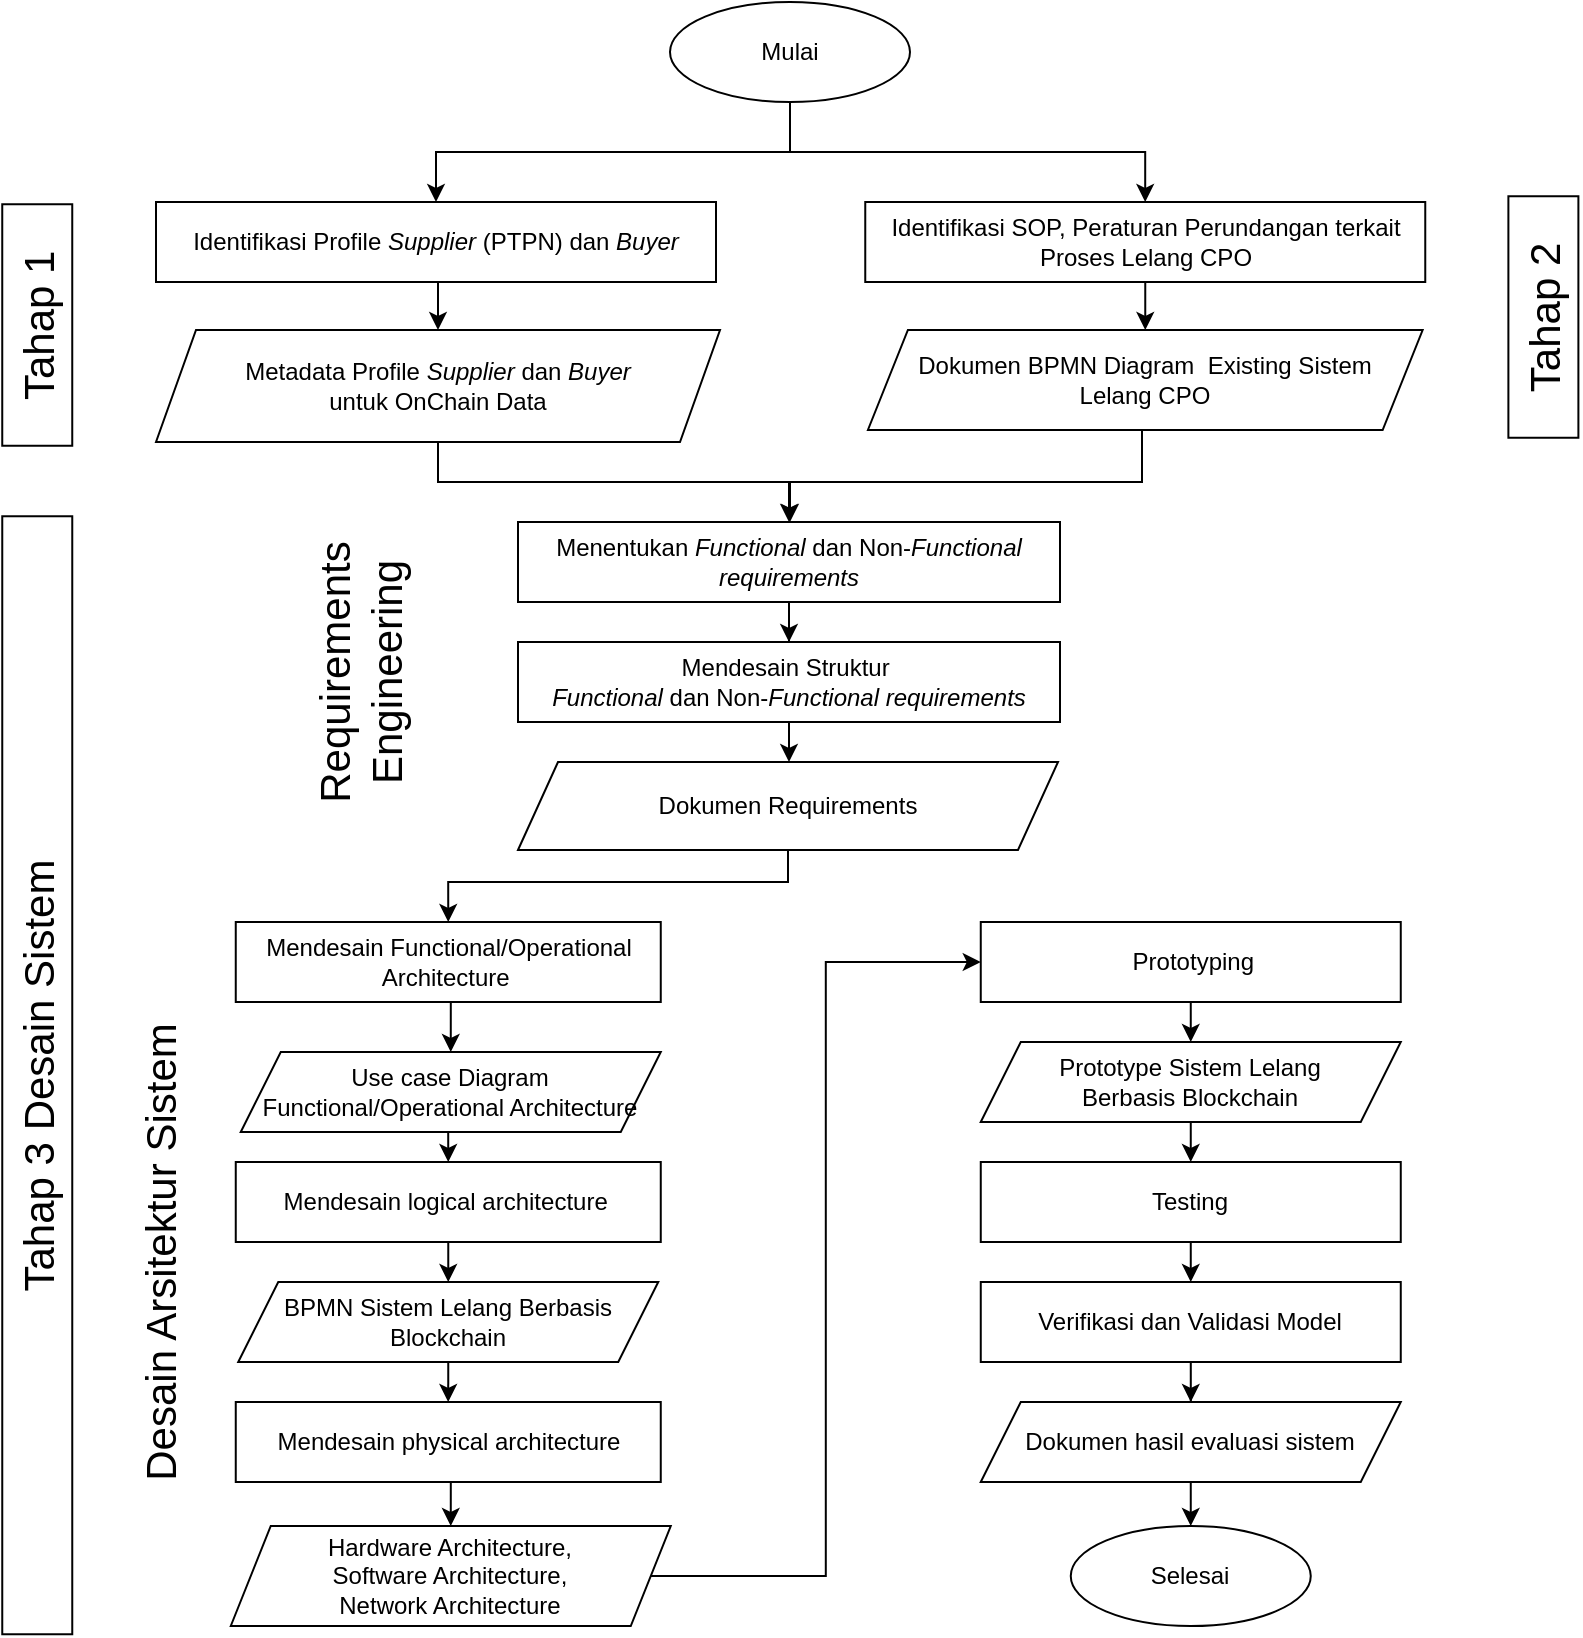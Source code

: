 <mxfile version="20.8.21" type="github">
  <diagram id="9HLhW9o5Pn7bnSsW2eLf" name="Page-1">
    <mxGraphModel dx="1615" dy="958" grid="1" gridSize="10" guides="1" tooltips="1" connect="1" arrows="1" fold="1" page="1" pageScale="1" pageWidth="850" pageHeight="1100" math="0" shadow="0">
      <root>
        <mxCell id="0" />
        <mxCell id="1" parent="0" />
        <mxCell id="ZeT_8LXsEwuCCdMTnaNI-12" style="edgeStyle=orthogonalEdgeStyle;rounded=0;orthogonalLoop=1;jettySize=auto;html=1;exitX=0.5;exitY=1;exitDx=0;exitDy=0;" edge="1" parent="1" source="5jKje8F0iwKBfb8MLztT-3" target="ZeT_8LXsEwuCCdMTnaNI-1">
          <mxGeometry relative="1" as="geometry" />
        </mxCell>
        <mxCell id="ZeT_8LXsEwuCCdMTnaNI-13" style="edgeStyle=orthogonalEdgeStyle;rounded=0;orthogonalLoop=1;jettySize=auto;html=1;exitX=0.5;exitY=1;exitDx=0;exitDy=0;" edge="1" parent="1" source="5jKje8F0iwKBfb8MLztT-3" target="ZeT_8LXsEwuCCdMTnaNI-3">
          <mxGeometry relative="1" as="geometry" />
        </mxCell>
        <mxCell id="5jKje8F0iwKBfb8MLztT-3" value="Mulai" style="ellipse;whiteSpace=wrap;html=1;" parent="1" vertex="1">
          <mxGeometry x="365" y="80" width="120" height="50" as="geometry" />
        </mxCell>
        <mxCell id="5jKje8F0iwKBfb8MLztT-16" value="Selesai" style="ellipse;whiteSpace=wrap;html=1;" parent="1" vertex="1">
          <mxGeometry x="565.38" y="842" width="120" height="50" as="geometry" />
        </mxCell>
        <mxCell id="YmFkH0KrsYM-fxtj9EKp-7" style="edgeStyle=orthogonalEdgeStyle;rounded=0;orthogonalLoop=1;jettySize=auto;html=1;exitX=0.5;exitY=1;exitDx=0;exitDy=0;" parent="1" source="tW3wjYKGY_-DUdyRMUnM-2" target="YmFkH0KrsYM-fxtj9EKp-1" edge="1">
          <mxGeometry relative="1" as="geometry" />
        </mxCell>
        <mxCell id="tW3wjYKGY_-DUdyRMUnM-2" value="&lt;span lang=&quot;EN-US&quot;&gt;Menentukan &lt;i&gt;Functional &lt;/i&gt;dan Non-&lt;i&gt;Functional&lt;/i&gt; &lt;i&gt;requirements&lt;/i&gt;&lt;/span&gt;" style="rounded=0;whiteSpace=wrap;html=1;" parent="1" vertex="1">
          <mxGeometry x="289" y="340" width="271" height="40" as="geometry" />
        </mxCell>
        <mxCell id="ZeT_8LXsEwuCCdMTnaNI-24" style="edgeStyle=orthogonalEdgeStyle;rounded=0;orthogonalLoop=1;jettySize=auto;html=1;exitX=0.5;exitY=1;exitDx=0;exitDy=0;" edge="1" parent="1" source="tW3wjYKGY_-DUdyRMUnM-8" target="tW3wjYKGY_-DUdyRMUnM-9">
          <mxGeometry relative="1" as="geometry" />
        </mxCell>
        <mxCell id="tW3wjYKGY_-DUdyRMUnM-8" value="BPMN Sistem Lelang Berbasis Blockchain" style="shape=parallelogram;perimeter=parallelogramPerimeter;whiteSpace=wrap;html=1;fixedSize=1;" parent="1" vertex="1">
          <mxGeometry x="149.13" y="720" width="210" height="40" as="geometry" />
        </mxCell>
        <mxCell id="ZeT_8LXsEwuCCdMTnaNI-25" style="edgeStyle=orthogonalEdgeStyle;rounded=0;orthogonalLoop=1;jettySize=auto;html=1;exitX=0.5;exitY=1;exitDx=0;exitDy=0;entryX=0.5;entryY=0;entryDx=0;entryDy=0;" edge="1" parent="1" source="tW3wjYKGY_-DUdyRMUnM-9" target="tW3wjYKGY_-DUdyRMUnM-10">
          <mxGeometry relative="1" as="geometry" />
        </mxCell>
        <mxCell id="tW3wjYKGY_-DUdyRMUnM-9" value="Mendesain physical architecture" style="rounded=0;whiteSpace=wrap;html=1;" parent="1" vertex="1">
          <mxGeometry x="147.88" y="780" width="212.5" height="40" as="geometry" />
        </mxCell>
        <mxCell id="ZeT_8LXsEwuCCdMTnaNI-26" style="edgeStyle=orthogonalEdgeStyle;rounded=0;orthogonalLoop=1;jettySize=auto;html=1;exitX=1;exitY=0.5;exitDx=0;exitDy=0;entryX=0;entryY=0.5;entryDx=0;entryDy=0;" edge="1" parent="1" source="tW3wjYKGY_-DUdyRMUnM-10" target="tW3wjYKGY_-DUdyRMUnM-11">
          <mxGeometry relative="1" as="geometry" />
        </mxCell>
        <mxCell id="tW3wjYKGY_-DUdyRMUnM-10" value="Hardware Architecture,&lt;br&gt;Software Architecture,&lt;br&gt;Network Architecture" style="shape=parallelogram;perimeter=parallelogramPerimeter;whiteSpace=wrap;html=1;fixedSize=1;" parent="1" vertex="1">
          <mxGeometry x="145.38" y="842" width="220" height="50" as="geometry" />
        </mxCell>
        <mxCell id="ZeT_8LXsEwuCCdMTnaNI-11" style="edgeStyle=orthogonalEdgeStyle;rounded=0;orthogonalLoop=1;jettySize=auto;html=1;exitX=0.5;exitY=1;exitDx=0;exitDy=0;entryX=0.5;entryY=0;entryDx=0;entryDy=0;" edge="1" parent="1" source="tW3wjYKGY_-DUdyRMUnM-11" target="tW3wjYKGY_-DUdyRMUnM-12">
          <mxGeometry relative="1" as="geometry" />
        </mxCell>
        <mxCell id="tW3wjYKGY_-DUdyRMUnM-11" value="&amp;nbsp;Prototyping" style="rounded=0;whiteSpace=wrap;html=1;" parent="1" vertex="1">
          <mxGeometry x="520.38" y="540" width="210" height="40" as="geometry" />
        </mxCell>
        <mxCell id="tW3wjYKGY_-DUdyRMUnM-26" style="edgeStyle=orthogonalEdgeStyle;rounded=0;orthogonalLoop=1;jettySize=auto;html=1;exitX=0.5;exitY=1;exitDx=0;exitDy=0;entryX=0.5;entryY=0;entryDx=0;entryDy=0;" parent="1" source="tW3wjYKGY_-DUdyRMUnM-12" target="tW3wjYKGY_-DUdyRMUnM-13" edge="1">
          <mxGeometry relative="1" as="geometry" />
        </mxCell>
        <mxCell id="tW3wjYKGY_-DUdyRMUnM-12" value="Prototype Sistem Lelang &lt;br&gt;Berbasis Blockchain" style="shape=parallelogram;perimeter=parallelogramPerimeter;whiteSpace=wrap;html=1;fixedSize=1;" parent="1" vertex="1">
          <mxGeometry x="520.38" y="600" width="210" height="40" as="geometry" />
        </mxCell>
        <mxCell id="YmFkH0KrsYM-fxtj9EKp-11" style="edgeStyle=orthogonalEdgeStyle;rounded=0;orthogonalLoop=1;jettySize=auto;html=1;exitX=0.5;exitY=1;exitDx=0;exitDy=0;entryX=0.5;entryY=0;entryDx=0;entryDy=0;" parent="1" source="tW3wjYKGY_-DUdyRMUnM-13" target="YmFkH0KrsYM-fxtj9EKp-6" edge="1">
          <mxGeometry relative="1" as="geometry" />
        </mxCell>
        <mxCell id="tW3wjYKGY_-DUdyRMUnM-13" value="Testing" style="rounded=0;whiteSpace=wrap;html=1;" parent="1" vertex="1">
          <mxGeometry x="520.38" y="660" width="210" height="40" as="geometry" />
        </mxCell>
        <mxCell id="tW3wjYKGY_-DUdyRMUnM-28" style="edgeStyle=orthogonalEdgeStyle;rounded=0;orthogonalLoop=1;jettySize=auto;html=1;exitX=0.5;exitY=1;exitDx=0;exitDy=0;entryX=0.5;entryY=0;entryDx=0;entryDy=0;" parent="1" source="tW3wjYKGY_-DUdyRMUnM-14" target="5jKje8F0iwKBfb8MLztT-16" edge="1">
          <mxGeometry relative="1" as="geometry" />
        </mxCell>
        <mxCell id="tW3wjYKGY_-DUdyRMUnM-14" value="Dokumen hasil evaluasi sistem" style="shape=parallelogram;perimeter=parallelogramPerimeter;whiteSpace=wrap;html=1;fixedSize=1;" parent="1" vertex="1">
          <mxGeometry x="520.38" y="780" width="210" height="40" as="geometry" />
        </mxCell>
        <mxCell id="YmFkH0KrsYM-fxtj9EKp-8" style="edgeStyle=orthogonalEdgeStyle;rounded=0;orthogonalLoop=1;jettySize=auto;html=1;exitX=0.5;exitY=1;exitDx=0;exitDy=0;" parent="1" source="YmFkH0KrsYM-fxtj9EKp-1" target="YmFkH0KrsYM-fxtj9EKp-2" edge="1">
          <mxGeometry relative="1" as="geometry">
            <Array as="points">
              <mxPoint x="425" y="480" />
              <mxPoint x="425" y="480" />
            </Array>
          </mxGeometry>
        </mxCell>
        <mxCell id="YmFkH0KrsYM-fxtj9EKp-1" value="&lt;span lang=&quot;EN-US&quot;&gt;Mendesain Struktur&amp;nbsp;&lt;br&gt;&lt;i style=&quot;border-color: var(--border-color);&quot;&gt;Functional&amp;nbsp;&lt;/i&gt;dan Non-&lt;i style=&quot;border-color: var(--border-color);&quot;&gt;Functional&lt;/i&gt;&amp;nbsp;&lt;i style=&quot;border-color: var(--border-color);&quot;&gt;requirements&lt;/i&gt;&lt;br&gt;&lt;/span&gt;" style="rounded=0;whiteSpace=wrap;html=1;" parent="1" vertex="1">
          <mxGeometry x="289" y="400" width="271" height="40" as="geometry" />
        </mxCell>
        <mxCell id="ZeT_8LXsEwuCCdMTnaNI-20" style="edgeStyle=orthogonalEdgeStyle;rounded=0;orthogonalLoop=1;jettySize=auto;html=1;exitX=0.5;exitY=1;exitDx=0;exitDy=0;entryX=0.5;entryY=0;entryDx=0;entryDy=0;" edge="1" parent="1" source="YmFkH0KrsYM-fxtj9EKp-2" target="ZeT_8LXsEwuCCdMTnaNI-9">
          <mxGeometry relative="1" as="geometry">
            <Array as="points">
              <mxPoint x="424" y="520" />
              <mxPoint x="254" y="520" />
            </Array>
          </mxGeometry>
        </mxCell>
        <mxCell id="YmFkH0KrsYM-fxtj9EKp-2" value="&lt;div&gt;&lt;br&gt;&lt;/div&gt;&lt;div&gt;Dokumen Requirements&lt;/div&gt;&lt;div&gt;&lt;br&gt;&lt;/div&gt;" style="shape=parallelogram;perimeter=parallelogramPerimeter;whiteSpace=wrap;html=1;fixedSize=1;" parent="1" vertex="1">
          <mxGeometry x="289" y="460" width="270" height="44" as="geometry" />
        </mxCell>
        <mxCell id="ZeT_8LXsEwuCCdMTnaNI-23" style="edgeStyle=orthogonalEdgeStyle;rounded=0;orthogonalLoop=1;jettySize=auto;html=1;exitX=0.5;exitY=1;exitDx=0;exitDy=0;entryX=0.5;entryY=0;entryDx=0;entryDy=0;" edge="1" parent="1" source="YmFkH0KrsYM-fxtj9EKp-3" target="tW3wjYKGY_-DUdyRMUnM-8">
          <mxGeometry relative="1" as="geometry" />
        </mxCell>
        <mxCell id="YmFkH0KrsYM-fxtj9EKp-3" value="Mendesain logical architecture&amp;nbsp;" style="rounded=0;whiteSpace=wrap;html=1;" parent="1" vertex="1">
          <mxGeometry x="147.88" y="660" width="212.5" height="40" as="geometry" />
        </mxCell>
        <mxCell id="YmFkH0KrsYM-fxtj9EKp-12" style="edgeStyle=orthogonalEdgeStyle;rounded=0;orthogonalLoop=1;jettySize=auto;html=1;exitX=0.5;exitY=1;exitDx=0;exitDy=0;" parent="1" source="YmFkH0KrsYM-fxtj9EKp-6" target="tW3wjYKGY_-DUdyRMUnM-14" edge="1">
          <mxGeometry relative="1" as="geometry" />
        </mxCell>
        <mxCell id="YmFkH0KrsYM-fxtj9EKp-6" value="Verifikasi dan Validasi Model" style="rounded=0;whiteSpace=wrap;html=1;" parent="1" vertex="1">
          <mxGeometry x="520.38" y="720" width="210" height="40" as="geometry" />
        </mxCell>
        <mxCell id="ZeT_8LXsEwuCCdMTnaNI-15" style="edgeStyle=orthogonalEdgeStyle;rounded=0;orthogonalLoop=1;jettySize=auto;html=1;exitX=0.5;exitY=1;exitDx=0;exitDy=0;entryX=0.5;entryY=0;entryDx=0;entryDy=0;" edge="1" parent="1" source="ZeT_8LXsEwuCCdMTnaNI-1" target="ZeT_8LXsEwuCCdMTnaNI-2">
          <mxGeometry relative="1" as="geometry" />
        </mxCell>
        <mxCell id="ZeT_8LXsEwuCCdMTnaNI-1" value="Identifikasi Profile &lt;i&gt;Supplier &lt;/i&gt;(PTPN) dan &lt;i&gt;Buyer&lt;/i&gt;" style="rounded=0;whiteSpace=wrap;html=1;" vertex="1" parent="1">
          <mxGeometry x="108" y="180" width="280" height="40" as="geometry" />
        </mxCell>
        <mxCell id="ZeT_8LXsEwuCCdMTnaNI-17" style="edgeStyle=orthogonalEdgeStyle;rounded=0;orthogonalLoop=1;jettySize=auto;html=1;exitX=0.5;exitY=1;exitDx=0;exitDy=0;" edge="1" parent="1" source="ZeT_8LXsEwuCCdMTnaNI-2" target="tW3wjYKGY_-DUdyRMUnM-2">
          <mxGeometry relative="1" as="geometry">
            <Array as="points">
              <mxPoint x="249" y="320" />
              <mxPoint x="425" y="320" />
            </Array>
          </mxGeometry>
        </mxCell>
        <mxCell id="ZeT_8LXsEwuCCdMTnaNI-2" value="Metadata Profile &lt;i&gt;Supplier &lt;/i&gt;dan &lt;i&gt;Buyer&lt;br&gt;&lt;/i&gt;untuk OnChain Data" style="shape=parallelogram;perimeter=parallelogramPerimeter;whiteSpace=wrap;html=1;fixedSize=1;" vertex="1" parent="1">
          <mxGeometry x="108" y="244" width="282" height="56" as="geometry" />
        </mxCell>
        <mxCell id="ZeT_8LXsEwuCCdMTnaNI-16" style="edgeStyle=orthogonalEdgeStyle;rounded=0;orthogonalLoop=1;jettySize=auto;html=1;exitX=0.5;exitY=1;exitDx=0;exitDy=0;entryX=0.5;entryY=0;entryDx=0;entryDy=0;" edge="1" parent="1" source="ZeT_8LXsEwuCCdMTnaNI-3" target="ZeT_8LXsEwuCCdMTnaNI-4">
          <mxGeometry relative="1" as="geometry" />
        </mxCell>
        <mxCell id="ZeT_8LXsEwuCCdMTnaNI-3" value="Identifikasi SOP, Peraturan Perundangan terkait Proses Lelang CPO" style="rounded=0;whiteSpace=wrap;html=1;" vertex="1" parent="1">
          <mxGeometry x="462.63" y="180" width="280" height="40" as="geometry" />
        </mxCell>
        <mxCell id="ZeT_8LXsEwuCCdMTnaNI-18" style="edgeStyle=orthogonalEdgeStyle;rounded=0;orthogonalLoop=1;jettySize=auto;html=1;exitX=0.5;exitY=1;exitDx=0;exitDy=0;entryX=0.5;entryY=0;entryDx=0;entryDy=0;" edge="1" parent="1" source="ZeT_8LXsEwuCCdMTnaNI-4" target="tW3wjYKGY_-DUdyRMUnM-2">
          <mxGeometry relative="1" as="geometry">
            <Array as="points">
              <mxPoint x="601" y="320" />
              <mxPoint x="425" y="320" />
            </Array>
          </mxGeometry>
        </mxCell>
        <mxCell id="ZeT_8LXsEwuCCdMTnaNI-4" value="Dokumen BPMN Diagram&amp;nbsp; Existing Sistem&lt;br&gt;Lelang CPO" style="shape=parallelogram;perimeter=parallelogramPerimeter;whiteSpace=wrap;html=1;fixedSize=1;" vertex="1" parent="1">
          <mxGeometry x="463.95" y="244" width="277.37" height="50" as="geometry" />
        </mxCell>
        <mxCell id="ZeT_8LXsEwuCCdMTnaNI-22" style="edgeStyle=orthogonalEdgeStyle;rounded=0;orthogonalLoop=1;jettySize=auto;html=1;exitX=0.5;exitY=1;exitDx=0;exitDy=0;entryX=0.5;entryY=0;entryDx=0;entryDy=0;" edge="1" parent="1" source="ZeT_8LXsEwuCCdMTnaNI-7" target="YmFkH0KrsYM-fxtj9EKp-3">
          <mxGeometry relative="1" as="geometry" />
        </mxCell>
        <mxCell id="ZeT_8LXsEwuCCdMTnaNI-7" value="Use case Diagram Functional/Operational Architecture" style="shape=parallelogram;perimeter=parallelogramPerimeter;whiteSpace=wrap;html=1;fixedSize=1;" vertex="1" parent="1">
          <mxGeometry x="150.38" y="605" width="210" height="40" as="geometry" />
        </mxCell>
        <mxCell id="ZeT_8LXsEwuCCdMTnaNI-21" style="edgeStyle=orthogonalEdgeStyle;rounded=0;orthogonalLoop=1;jettySize=auto;html=1;exitX=0.5;exitY=1;exitDx=0;exitDy=0;entryX=0.5;entryY=0;entryDx=0;entryDy=0;" edge="1" parent="1" source="ZeT_8LXsEwuCCdMTnaNI-9" target="ZeT_8LXsEwuCCdMTnaNI-7">
          <mxGeometry relative="1" as="geometry" />
        </mxCell>
        <mxCell id="ZeT_8LXsEwuCCdMTnaNI-9" value="Mendesain Functional/Operational Architecture&amp;nbsp;" style="rounded=0;whiteSpace=wrap;html=1;" vertex="1" parent="1">
          <mxGeometry x="147.88" y="540" width="212.5" height="40" as="geometry" />
        </mxCell>
        <mxCell id="ZeT_8LXsEwuCCdMTnaNI-29" value="Tahap 1" style="rounded=0;whiteSpace=wrap;html=1;fontSize=21;rotation=-90;" vertex="1" parent="1">
          <mxGeometry x="-11.75" y="224" width="120.75" height="35" as="geometry" />
        </mxCell>
        <mxCell id="ZeT_8LXsEwuCCdMTnaNI-28" value="Requirements Engineering" style="text;html=1;strokeColor=none;fillColor=none;align=center;verticalAlign=middle;whiteSpace=wrap;rounded=0;rotation=-90;fontStyle=0;fontSize=21;" vertex="1" parent="1">
          <mxGeometry x="120" y="400" width="180" height="30" as="geometry" />
        </mxCell>
        <mxCell id="ZeT_8LXsEwuCCdMTnaNI-31" value="Tahap 2" style="rounded=0;whiteSpace=wrap;html=1;fontSize=21;rotation=-90;" vertex="1" parent="1">
          <mxGeometry x="741.32" y="220" width="120.75" height="35" as="geometry" />
        </mxCell>
        <mxCell id="ZeT_8LXsEwuCCdMTnaNI-32" value="Tahap 3 Desain Sistem" style="rounded=0;whiteSpace=wrap;html=1;fontSize=21;rotation=-90;" vertex="1" parent="1">
          <mxGeometry x="-230.87" y="599.13" width="559" height="35" as="geometry" />
        </mxCell>
        <mxCell id="ZeT_8LXsEwuCCdMTnaNI-33" value="Desain Arsitektur Sistem" style="text;html=1;strokeColor=none;fillColor=none;align=center;verticalAlign=middle;whiteSpace=wrap;rounded=0;rotation=-90;fontStyle=0;fontSize=21;" vertex="1" parent="1">
          <mxGeometry x="-40" y="690" width="300" height="30" as="geometry" />
        </mxCell>
      </root>
    </mxGraphModel>
  </diagram>
</mxfile>
